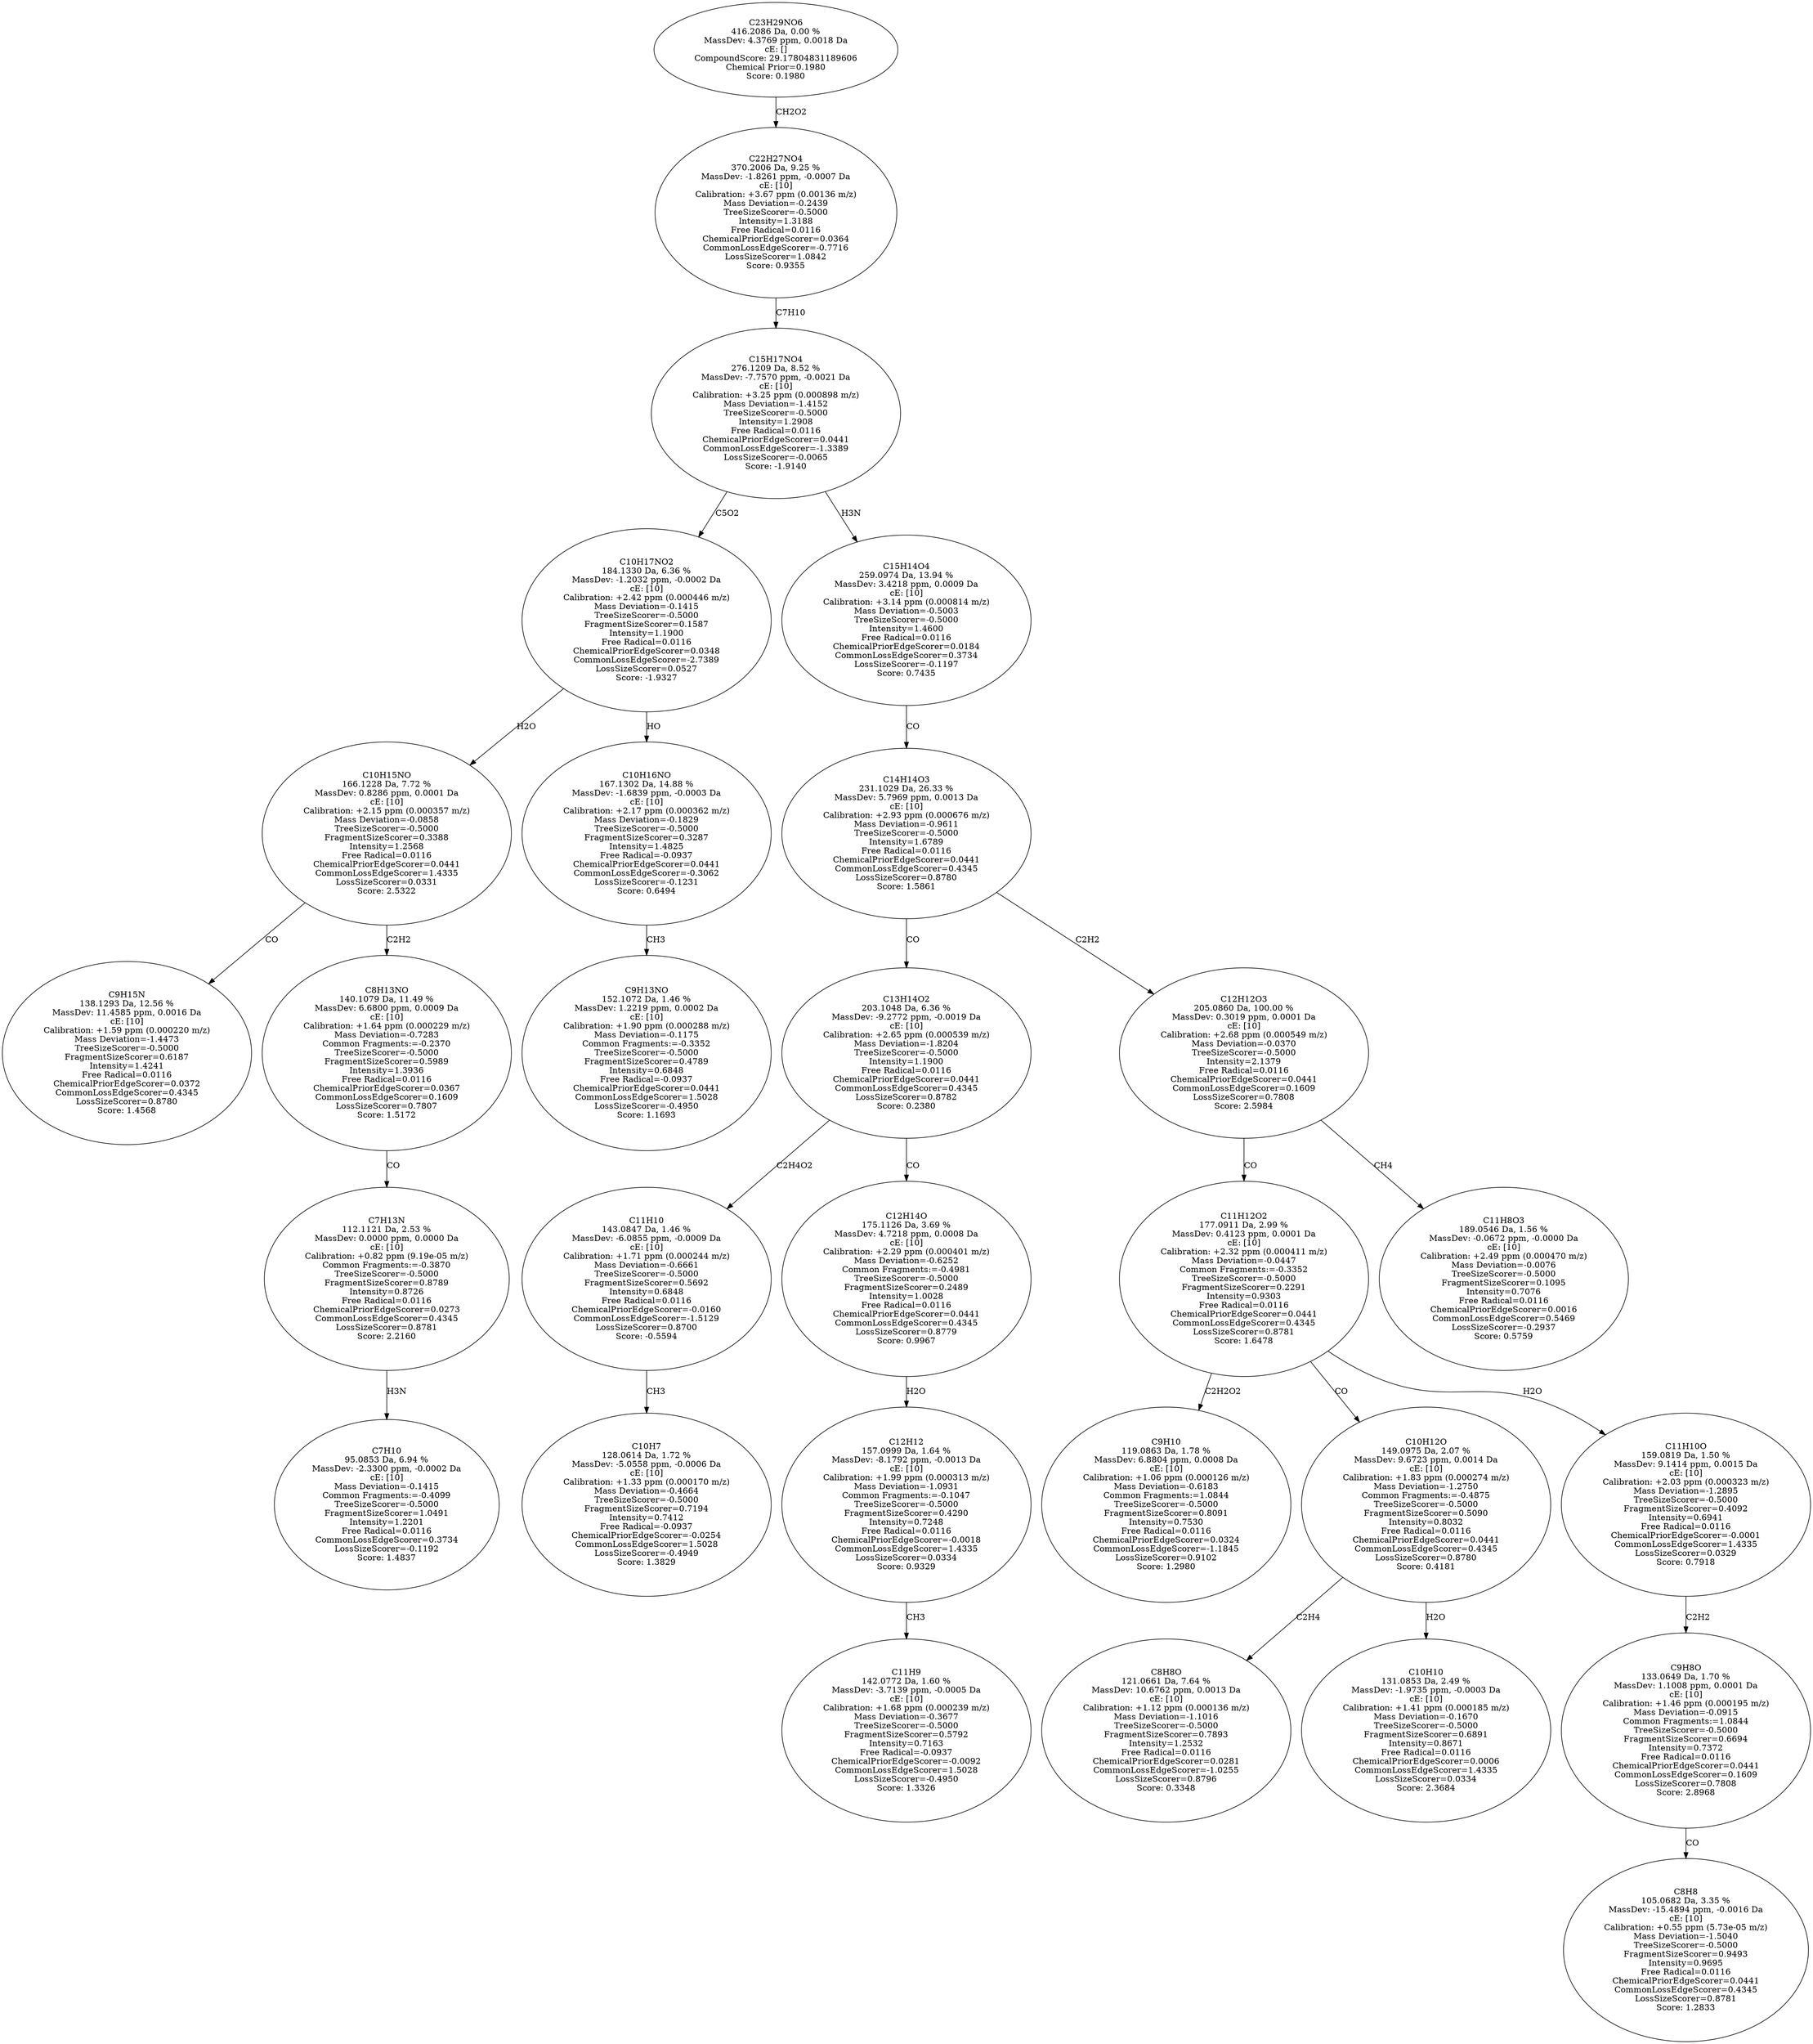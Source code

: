 strict digraph {
v1 [label="C9H15N\n138.1293 Da, 12.56 %\nMassDev: 11.4585 ppm, 0.0016 Da\ncE: [10]\nCalibration: +1.59 ppm (0.000220 m/z)\nMass Deviation=-1.4473\nTreeSizeScorer=-0.5000\nFragmentSizeScorer=0.6187\nIntensity=1.4241\nFree Radical=0.0116\nChemicalPriorEdgeScorer=0.0372\nCommonLossEdgeScorer=0.4345\nLossSizeScorer=0.8780\nScore: 1.4568"];
v2 [label="C7H10\n95.0853 Da, 6.94 %\nMassDev: -2.3300 ppm, -0.0002 Da\ncE: [10]\nMass Deviation=-0.1415\nCommon Fragments:=-0.4099\nTreeSizeScorer=-0.5000\nFragmentSizeScorer=1.0491\nIntensity=1.2201\nFree Radical=0.0116\nCommonLossEdgeScorer=0.3734\nLossSizeScorer=-0.1192\nScore: 1.4837"];
v3 [label="C7H13N\n112.1121 Da, 2.53 %\nMassDev: 0.0000 ppm, 0.0000 Da\ncE: [10]\nCalibration: +0.82 ppm (9.19e-05 m/z)\nCommon Fragments:=-0.3870\nTreeSizeScorer=-0.5000\nFragmentSizeScorer=0.8789\nIntensity=0.8726\nFree Radical=0.0116\nChemicalPriorEdgeScorer=0.0273\nCommonLossEdgeScorer=0.4345\nLossSizeScorer=0.8781\nScore: 2.2160"];
v4 [label="C8H13NO\n140.1079 Da, 11.49 %\nMassDev: 6.6800 ppm, 0.0009 Da\ncE: [10]\nCalibration: +1.64 ppm (0.000229 m/z)\nMass Deviation=-0.7283\nCommon Fragments:=-0.2370\nTreeSizeScorer=-0.5000\nFragmentSizeScorer=0.5989\nIntensity=1.3936\nFree Radical=0.0116\nChemicalPriorEdgeScorer=0.0367\nCommonLossEdgeScorer=0.1609\nLossSizeScorer=0.7807\nScore: 1.5172"];
v5 [label="C10H15NO\n166.1228 Da, 7.72 %\nMassDev: 0.8286 ppm, 0.0001 Da\ncE: [10]\nCalibration: +2.15 ppm (0.000357 m/z)\nMass Deviation=-0.0858\nTreeSizeScorer=-0.5000\nFragmentSizeScorer=0.3388\nIntensity=1.2568\nFree Radical=0.0116\nChemicalPriorEdgeScorer=0.0441\nCommonLossEdgeScorer=1.4335\nLossSizeScorer=0.0331\nScore: 2.5322"];
v6 [label="C9H13NO\n152.1072 Da, 1.46 %\nMassDev: 1.2219 ppm, 0.0002 Da\ncE: [10]\nCalibration: +1.90 ppm (0.000288 m/z)\nMass Deviation=-0.1175\nCommon Fragments:=-0.3352\nTreeSizeScorer=-0.5000\nFragmentSizeScorer=0.4789\nIntensity=0.6848\nFree Radical=-0.0937\nChemicalPriorEdgeScorer=0.0441\nCommonLossEdgeScorer=1.5028\nLossSizeScorer=-0.4950\nScore: 1.1693"];
v7 [label="C10H16NO\n167.1302 Da, 14.88 %\nMassDev: -1.6839 ppm, -0.0003 Da\ncE: [10]\nCalibration: +2.17 ppm (0.000362 m/z)\nMass Deviation=-0.1829\nTreeSizeScorer=-0.5000\nFragmentSizeScorer=0.3287\nIntensity=1.4825\nFree Radical=-0.0937\nChemicalPriorEdgeScorer=0.0441\nCommonLossEdgeScorer=-0.3062\nLossSizeScorer=-0.1231\nScore: 0.6494"];
v8 [label="C10H17NO2\n184.1330 Da, 6.36 %\nMassDev: -1.2032 ppm, -0.0002 Da\ncE: [10]\nCalibration: +2.42 ppm (0.000446 m/z)\nMass Deviation=-0.1415\nTreeSizeScorer=-0.5000\nFragmentSizeScorer=0.1587\nIntensity=1.1900\nFree Radical=0.0116\nChemicalPriorEdgeScorer=0.0348\nCommonLossEdgeScorer=-2.7389\nLossSizeScorer=0.0527\nScore: -1.9327"];
v9 [label="C10H7\n128.0614 Da, 1.72 %\nMassDev: -5.0558 ppm, -0.0006 Da\ncE: [10]\nCalibration: +1.33 ppm (0.000170 m/z)\nMass Deviation=-0.4664\nTreeSizeScorer=-0.5000\nFragmentSizeScorer=0.7194\nIntensity=0.7412\nFree Radical=-0.0937\nChemicalPriorEdgeScorer=-0.0254\nCommonLossEdgeScorer=1.5028\nLossSizeScorer=-0.4949\nScore: 1.3829"];
v10 [label="C11H10\n143.0847 Da, 1.46 %\nMassDev: -6.0855 ppm, -0.0009 Da\ncE: [10]\nCalibration: +1.71 ppm (0.000244 m/z)\nMass Deviation=-0.6661\nTreeSizeScorer=-0.5000\nFragmentSizeScorer=0.5692\nIntensity=0.6848\nFree Radical=0.0116\nChemicalPriorEdgeScorer=-0.0160\nCommonLossEdgeScorer=-1.5129\nLossSizeScorer=0.8700\nScore: -0.5594"];
v11 [label="C11H9\n142.0772 Da, 1.60 %\nMassDev: -3.7139 ppm, -0.0005 Da\ncE: [10]\nCalibration: +1.68 ppm (0.000239 m/z)\nMass Deviation=-0.3677\nTreeSizeScorer=-0.5000\nFragmentSizeScorer=0.5792\nIntensity=0.7163\nFree Radical=-0.0937\nChemicalPriorEdgeScorer=-0.0092\nCommonLossEdgeScorer=1.5028\nLossSizeScorer=-0.4950\nScore: 1.3326"];
v12 [label="C12H12\n157.0999 Da, 1.64 %\nMassDev: -8.1792 ppm, -0.0013 Da\ncE: [10]\nCalibration: +1.99 ppm (0.000313 m/z)\nMass Deviation=-1.0931\nCommon Fragments:=-0.1047\nTreeSizeScorer=-0.5000\nFragmentSizeScorer=0.4290\nIntensity=0.7248\nFree Radical=0.0116\nChemicalPriorEdgeScorer=-0.0018\nCommonLossEdgeScorer=1.4335\nLossSizeScorer=0.0334\nScore: 0.9329"];
v13 [label="C12H14O\n175.1126 Da, 3.69 %\nMassDev: 4.7218 ppm, 0.0008 Da\ncE: [10]\nCalibration: +2.29 ppm (0.000401 m/z)\nMass Deviation=-0.6252\nCommon Fragments:=-0.4981\nTreeSizeScorer=-0.5000\nFragmentSizeScorer=0.2489\nIntensity=1.0028\nFree Radical=0.0116\nChemicalPriorEdgeScorer=0.0441\nCommonLossEdgeScorer=0.4345\nLossSizeScorer=0.8779\nScore: 0.9967"];
v14 [label="C13H14O2\n203.1048 Da, 6.36 %\nMassDev: -9.2772 ppm, -0.0019 Da\ncE: [10]\nCalibration: +2.65 ppm (0.000539 m/z)\nMass Deviation=-1.8204\nTreeSizeScorer=-0.5000\nIntensity=1.1900\nFree Radical=0.0116\nChemicalPriorEdgeScorer=0.0441\nCommonLossEdgeScorer=0.4345\nLossSizeScorer=0.8782\nScore: 0.2380"];
v15 [label="C9H10\n119.0863 Da, 1.78 %\nMassDev: 6.8804 ppm, 0.0008 Da\ncE: [10]\nCalibration: +1.06 ppm (0.000126 m/z)\nMass Deviation=-0.6183\nCommon Fragments:=1.0844\nTreeSizeScorer=-0.5000\nFragmentSizeScorer=0.8091\nIntensity=0.7530\nFree Radical=0.0116\nChemicalPriorEdgeScorer=0.0324\nCommonLossEdgeScorer=-1.1845\nLossSizeScorer=0.9102\nScore: 1.2980"];
v16 [label="C8H8O\n121.0661 Da, 7.64 %\nMassDev: 10.6762 ppm, 0.0013 Da\ncE: [10]\nCalibration: +1.12 ppm (0.000136 m/z)\nMass Deviation=-1.1016\nTreeSizeScorer=-0.5000\nFragmentSizeScorer=0.7893\nIntensity=1.2532\nFree Radical=0.0116\nChemicalPriorEdgeScorer=0.0281\nCommonLossEdgeScorer=-1.0255\nLossSizeScorer=0.8796\nScore: 0.3348"];
v17 [label="C10H10\n131.0853 Da, 2.49 %\nMassDev: -1.9735 ppm, -0.0003 Da\ncE: [10]\nCalibration: +1.41 ppm (0.000185 m/z)\nMass Deviation=-0.1670\nTreeSizeScorer=-0.5000\nFragmentSizeScorer=0.6891\nIntensity=0.8671\nFree Radical=0.0116\nChemicalPriorEdgeScorer=0.0006\nCommonLossEdgeScorer=1.4335\nLossSizeScorer=0.0334\nScore: 2.3684"];
v18 [label="C10H12O\n149.0975 Da, 2.07 %\nMassDev: 9.6723 ppm, 0.0014 Da\ncE: [10]\nCalibration: +1.83 ppm (0.000274 m/z)\nMass Deviation=-1.2750\nCommon Fragments:=-0.4875\nTreeSizeScorer=-0.5000\nFragmentSizeScorer=0.5090\nIntensity=0.8032\nFree Radical=0.0116\nChemicalPriorEdgeScorer=0.0441\nCommonLossEdgeScorer=0.4345\nLossSizeScorer=0.8780\nScore: 0.4181"];
v19 [label="C8H8\n105.0682 Da, 3.35 %\nMassDev: -15.4894 ppm, -0.0016 Da\ncE: [10]\nCalibration: +0.55 ppm (5.73e-05 m/z)\nMass Deviation=-1.5040\nTreeSizeScorer=-0.5000\nFragmentSizeScorer=0.9493\nIntensity=0.9695\nFree Radical=0.0116\nChemicalPriorEdgeScorer=0.0441\nCommonLossEdgeScorer=0.4345\nLossSizeScorer=0.8781\nScore: 1.2833"];
v20 [label="C9H8O\n133.0649 Da, 1.70 %\nMassDev: 1.1008 ppm, 0.0001 Da\ncE: [10]\nCalibration: +1.46 ppm (0.000195 m/z)\nMass Deviation=-0.0915\nCommon Fragments:=1.0844\nTreeSizeScorer=-0.5000\nFragmentSizeScorer=0.6694\nIntensity=0.7372\nFree Radical=0.0116\nChemicalPriorEdgeScorer=0.0441\nCommonLossEdgeScorer=0.1609\nLossSizeScorer=0.7808\nScore: 2.8968"];
v21 [label="C11H10O\n159.0819 Da, 1.50 %\nMassDev: 9.1414 ppm, 0.0015 Da\ncE: [10]\nCalibration: +2.03 ppm (0.000323 m/z)\nMass Deviation=-1.2895\nTreeSizeScorer=-0.5000\nFragmentSizeScorer=0.4092\nIntensity=0.6941\nFree Radical=0.0116\nChemicalPriorEdgeScorer=-0.0001\nCommonLossEdgeScorer=1.4335\nLossSizeScorer=0.0329\nScore: 0.7918"];
v22 [label="C11H12O2\n177.0911 Da, 2.99 %\nMassDev: 0.4123 ppm, 0.0001 Da\ncE: [10]\nCalibration: +2.32 ppm (0.000411 m/z)\nMass Deviation=-0.0447\nCommon Fragments:=-0.3352\nTreeSizeScorer=-0.5000\nFragmentSizeScorer=0.2291\nIntensity=0.9303\nFree Radical=0.0116\nChemicalPriorEdgeScorer=0.0441\nCommonLossEdgeScorer=0.4345\nLossSizeScorer=0.8781\nScore: 1.6478"];
v23 [label="C11H8O3\n189.0546 Da, 1.56 %\nMassDev: -0.0672 ppm, -0.0000 Da\ncE: [10]\nCalibration: +2.49 ppm (0.000470 m/z)\nMass Deviation=-0.0076\nTreeSizeScorer=-0.5000\nFragmentSizeScorer=0.1095\nIntensity=0.7076\nFree Radical=0.0116\nChemicalPriorEdgeScorer=0.0016\nCommonLossEdgeScorer=0.5469\nLossSizeScorer=-0.2937\nScore: 0.5759"];
v24 [label="C12H12O3\n205.0860 Da, 100.00 %\nMassDev: 0.3019 ppm, 0.0001 Da\ncE: [10]\nCalibration: +2.68 ppm (0.000549 m/z)\nMass Deviation=-0.0370\nTreeSizeScorer=-0.5000\nIntensity=2.1379\nFree Radical=0.0116\nChemicalPriorEdgeScorer=0.0441\nCommonLossEdgeScorer=0.1609\nLossSizeScorer=0.7808\nScore: 2.5984"];
v25 [label="C14H14O3\n231.1029 Da, 26.33 %\nMassDev: 5.7969 ppm, 0.0013 Da\ncE: [10]\nCalibration: +2.93 ppm (0.000676 m/z)\nMass Deviation=-0.9611\nTreeSizeScorer=-0.5000\nIntensity=1.6789\nFree Radical=0.0116\nChemicalPriorEdgeScorer=0.0441\nCommonLossEdgeScorer=0.4345\nLossSizeScorer=0.8780\nScore: 1.5861"];
v26 [label="C15H14O4\n259.0974 Da, 13.94 %\nMassDev: 3.4218 ppm, 0.0009 Da\ncE: [10]\nCalibration: +3.14 ppm (0.000814 m/z)\nMass Deviation=-0.5003\nTreeSizeScorer=-0.5000\nIntensity=1.4600\nFree Radical=0.0116\nChemicalPriorEdgeScorer=0.0184\nCommonLossEdgeScorer=0.3734\nLossSizeScorer=-0.1197\nScore: 0.7435"];
v27 [label="C15H17NO4\n276.1209 Da, 8.52 %\nMassDev: -7.7570 ppm, -0.0021 Da\ncE: [10]\nCalibration: +3.25 ppm (0.000898 m/z)\nMass Deviation=-1.4152\nTreeSizeScorer=-0.5000\nIntensity=1.2908\nFree Radical=0.0116\nChemicalPriorEdgeScorer=0.0441\nCommonLossEdgeScorer=-1.3389\nLossSizeScorer=-0.0065\nScore: -1.9140"];
v28 [label="C22H27NO4\n370.2006 Da, 9.25 %\nMassDev: -1.8261 ppm, -0.0007 Da\ncE: [10]\nCalibration: +3.67 ppm (0.00136 m/z)\nMass Deviation=-0.2439\nTreeSizeScorer=-0.5000\nIntensity=1.3188\nFree Radical=0.0116\nChemicalPriorEdgeScorer=0.0364\nCommonLossEdgeScorer=-0.7716\nLossSizeScorer=1.0842\nScore: 0.9355"];
v29 [label="C23H29NO6\n416.2086 Da, 0.00 %\nMassDev: 4.3769 ppm, 0.0018 Da\ncE: []\nCompoundScore: 29.17804831189606\nChemical Prior=0.1980\nScore: 0.1980"];
v5 -> v1 [label="CO"];
v3 -> v2 [label="H3N"];
v4 -> v3 [label="CO"];
v5 -> v4 [label="C2H2"];
v8 -> v5 [label="H2O"];
v7 -> v6 [label="CH3"];
v8 -> v7 [label="HO"];
v27 -> v8 [label="C5O2"];
v10 -> v9 [label="CH3"];
v14 -> v10 [label="C2H4O2"];
v12 -> v11 [label="CH3"];
v13 -> v12 [label="H2O"];
v14 -> v13 [label="CO"];
v25 -> v14 [label="CO"];
v22 -> v15 [label="C2H2O2"];
v18 -> v16 [label="C2H4"];
v18 -> v17 [label="H2O"];
v22 -> v18 [label="CO"];
v20 -> v19 [label="CO"];
v21 -> v20 [label="C2H2"];
v22 -> v21 [label="H2O"];
v24 -> v22 [label="CO"];
v24 -> v23 [label="CH4"];
v25 -> v24 [label="C2H2"];
v26 -> v25 [label="CO"];
v27 -> v26 [label="H3N"];
v28 -> v27 [label="C7H10"];
v29 -> v28 [label="CH2O2"];
}